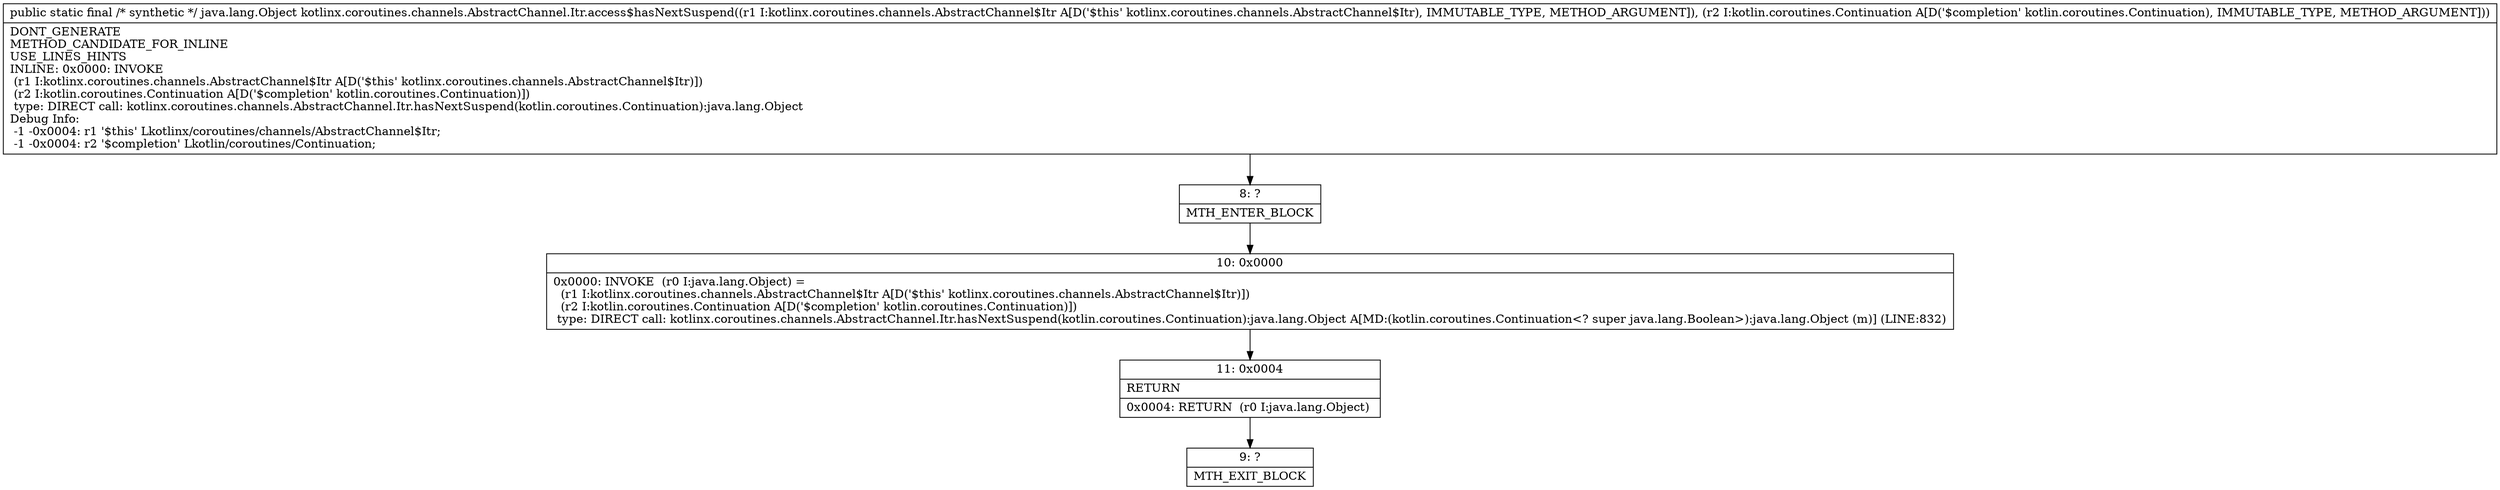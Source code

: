 digraph "CFG forkotlinx.coroutines.channels.AbstractChannel.Itr.access$hasNextSuspend(Lkotlinx\/coroutines\/channels\/AbstractChannel$Itr;Lkotlin\/coroutines\/Continuation;)Ljava\/lang\/Object;" {
Node_8 [shape=record,label="{8\:\ ?|MTH_ENTER_BLOCK\l}"];
Node_10 [shape=record,label="{10\:\ 0x0000|0x0000: INVOKE  (r0 I:java.lang.Object) = \l  (r1 I:kotlinx.coroutines.channels.AbstractChannel$Itr A[D('$this' kotlinx.coroutines.channels.AbstractChannel$Itr)])\l  (r2 I:kotlin.coroutines.Continuation A[D('$completion' kotlin.coroutines.Continuation)])\l type: DIRECT call: kotlinx.coroutines.channels.AbstractChannel.Itr.hasNextSuspend(kotlin.coroutines.Continuation):java.lang.Object A[MD:(kotlin.coroutines.Continuation\<? super java.lang.Boolean\>):java.lang.Object (m)] (LINE:832)\l}"];
Node_11 [shape=record,label="{11\:\ 0x0004|RETURN\l|0x0004: RETURN  (r0 I:java.lang.Object) \l}"];
Node_9 [shape=record,label="{9\:\ ?|MTH_EXIT_BLOCK\l}"];
MethodNode[shape=record,label="{public static final \/* synthetic *\/ java.lang.Object kotlinx.coroutines.channels.AbstractChannel.Itr.access$hasNextSuspend((r1 I:kotlinx.coroutines.channels.AbstractChannel$Itr A[D('$this' kotlinx.coroutines.channels.AbstractChannel$Itr), IMMUTABLE_TYPE, METHOD_ARGUMENT]), (r2 I:kotlin.coroutines.Continuation A[D('$completion' kotlin.coroutines.Continuation), IMMUTABLE_TYPE, METHOD_ARGUMENT]))  | DONT_GENERATE\lMETHOD_CANDIDATE_FOR_INLINE\lUSE_LINES_HINTS\lINLINE: 0x0000: INVOKE  \l  (r1 I:kotlinx.coroutines.channels.AbstractChannel$Itr A[D('$this' kotlinx.coroutines.channels.AbstractChannel$Itr)])\l  (r2 I:kotlin.coroutines.Continuation A[D('$completion' kotlin.coroutines.Continuation)])\l type: DIRECT call: kotlinx.coroutines.channels.AbstractChannel.Itr.hasNextSuspend(kotlin.coroutines.Continuation):java.lang.Object\lDebug Info:\l  \-1 \-0x0004: r1 '$this' Lkotlinx\/coroutines\/channels\/AbstractChannel$Itr;\l  \-1 \-0x0004: r2 '$completion' Lkotlin\/coroutines\/Continuation;\l}"];
MethodNode -> Node_8;Node_8 -> Node_10;
Node_10 -> Node_11;
Node_11 -> Node_9;
}

